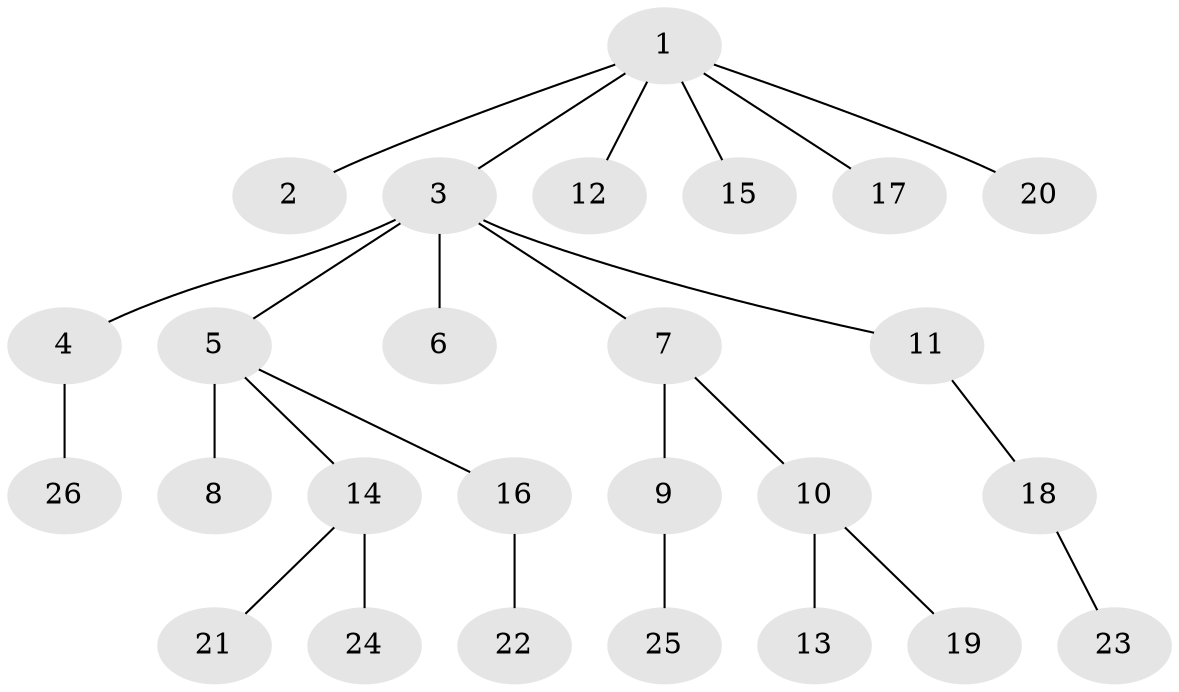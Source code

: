 // original degree distribution, {6: 0.02, 2: 0.22, 7: 0.02, 4: 0.08, 3: 0.1, 1: 0.54, 5: 0.02}
// Generated by graph-tools (version 1.1) at 2025/37/03/09/25 02:37:01]
// undirected, 26 vertices, 25 edges
graph export_dot {
graph [start="1"]
  node [color=gray90,style=filled];
  1;
  2;
  3;
  4;
  5;
  6;
  7;
  8;
  9;
  10;
  11;
  12;
  13;
  14;
  15;
  16;
  17;
  18;
  19;
  20;
  21;
  22;
  23;
  24;
  25;
  26;
  1 -- 2 [weight=1.0];
  1 -- 3 [weight=1.0];
  1 -- 12 [weight=1.0];
  1 -- 15 [weight=1.0];
  1 -- 17 [weight=1.0];
  1 -- 20 [weight=1.0];
  3 -- 4 [weight=1.0];
  3 -- 5 [weight=1.0];
  3 -- 6 [weight=1.0];
  3 -- 7 [weight=1.0];
  3 -- 11 [weight=1.0];
  4 -- 26 [weight=2.0];
  5 -- 8 [weight=4.0];
  5 -- 14 [weight=1.0];
  5 -- 16 [weight=1.0];
  7 -- 9 [weight=1.0];
  7 -- 10 [weight=1.0];
  9 -- 25 [weight=1.0];
  10 -- 13 [weight=1.0];
  10 -- 19 [weight=1.0];
  11 -- 18 [weight=1.0];
  14 -- 21 [weight=1.0];
  14 -- 24 [weight=1.0];
  16 -- 22 [weight=1.0];
  18 -- 23 [weight=1.0];
}
